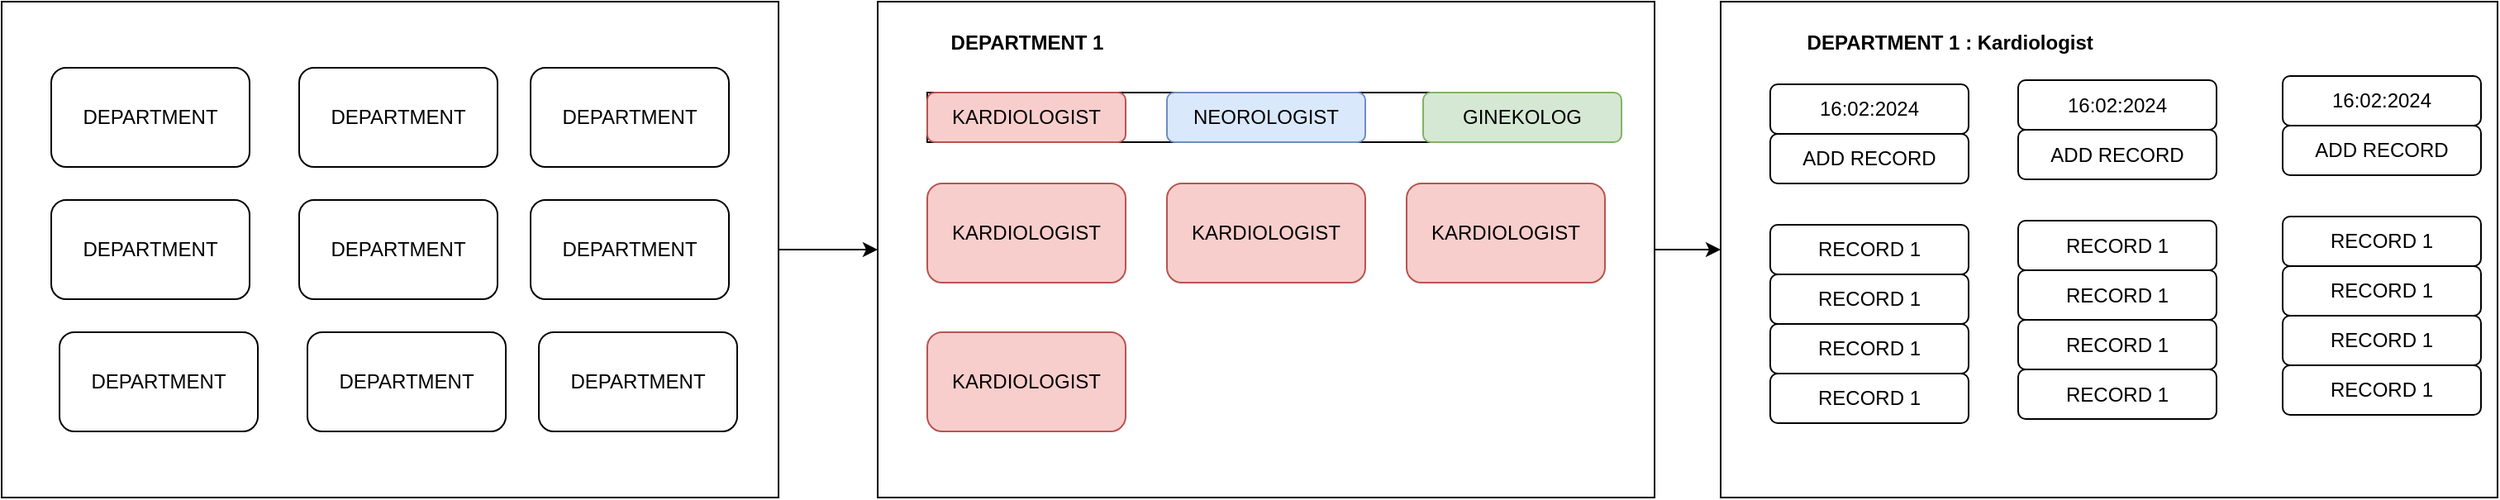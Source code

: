 <mxfile version="22.1.2" type="device">
  <diagram name="Страница — 1" id="JoTP17NS_XffqcO0vcNH">
    <mxGraphModel dx="1613" dy="829" grid="1" gridSize="10" guides="1" tooltips="1" connect="1" arrows="1" fold="1" page="1" pageScale="1" pageWidth="1654" pageHeight="2336" math="0" shadow="0">
      <root>
        <mxCell id="0" />
        <mxCell id="1" parent="0" />
        <mxCell id="hhYmO4kV3IM3PagYo1oB-35" style="edgeStyle=orthogonalEdgeStyle;rounded=0;orthogonalLoop=1;jettySize=auto;html=1;exitX=1;exitY=0.5;exitDx=0;exitDy=0;entryX=0;entryY=0.5;entryDx=0;entryDy=0;" edge="1" parent="1" source="hhYmO4kV3IM3PagYo1oB-1" target="hhYmO4kV3IM3PagYo1oB-16">
          <mxGeometry relative="1" as="geometry" />
        </mxCell>
        <mxCell id="hhYmO4kV3IM3PagYo1oB-1" value="" style="rounded=0;whiteSpace=wrap;html=1;" vertex="1" parent="1">
          <mxGeometry x="100" y="70" width="470" height="300" as="geometry" />
        </mxCell>
        <mxCell id="hhYmO4kV3IM3PagYo1oB-3" value="DEPARTMENT" style="rounded=1;whiteSpace=wrap;html=1;" vertex="1" parent="1">
          <mxGeometry x="130" y="110" width="120" height="60" as="geometry" />
        </mxCell>
        <mxCell id="hhYmO4kV3IM3PagYo1oB-4" value="DEPARTMENT" style="rounded=1;whiteSpace=wrap;html=1;" vertex="1" parent="1">
          <mxGeometry x="280" y="110" width="120" height="60" as="geometry" />
        </mxCell>
        <mxCell id="hhYmO4kV3IM3PagYo1oB-5" value="DEPARTMENT" style="rounded=1;whiteSpace=wrap;html=1;" vertex="1" parent="1">
          <mxGeometry x="420" y="110" width="120" height="60" as="geometry" />
        </mxCell>
        <mxCell id="hhYmO4kV3IM3PagYo1oB-10" value="DEPARTMENT" style="rounded=1;whiteSpace=wrap;html=1;" vertex="1" parent="1">
          <mxGeometry x="130" y="190" width="120" height="60" as="geometry" />
        </mxCell>
        <mxCell id="hhYmO4kV3IM3PagYo1oB-11" value="DEPARTMENT" style="rounded=1;whiteSpace=wrap;html=1;" vertex="1" parent="1">
          <mxGeometry x="280" y="190" width="120" height="60" as="geometry" />
        </mxCell>
        <mxCell id="hhYmO4kV3IM3PagYo1oB-12" value="DEPARTMENT" style="rounded=1;whiteSpace=wrap;html=1;" vertex="1" parent="1">
          <mxGeometry x="420" y="190" width="120" height="60" as="geometry" />
        </mxCell>
        <mxCell id="hhYmO4kV3IM3PagYo1oB-13" value="DEPARTMENT" style="rounded=1;whiteSpace=wrap;html=1;" vertex="1" parent="1">
          <mxGeometry x="135" y="270" width="120" height="60" as="geometry" />
        </mxCell>
        <mxCell id="hhYmO4kV3IM3PagYo1oB-14" value="DEPARTMENT" style="rounded=1;whiteSpace=wrap;html=1;" vertex="1" parent="1">
          <mxGeometry x="285" y="270" width="120" height="60" as="geometry" />
        </mxCell>
        <mxCell id="hhYmO4kV3IM3PagYo1oB-15" value="DEPARTMENT" style="rounded=1;whiteSpace=wrap;html=1;" vertex="1" parent="1">
          <mxGeometry x="425" y="270" width="120" height="60" as="geometry" />
        </mxCell>
        <mxCell id="hhYmO4kV3IM3PagYo1oB-56" style="edgeStyle=orthogonalEdgeStyle;rounded=0;orthogonalLoop=1;jettySize=auto;html=1;exitX=1;exitY=0.5;exitDx=0;exitDy=0;entryX=0;entryY=0.5;entryDx=0;entryDy=0;" edge="1" parent="1" source="hhYmO4kV3IM3PagYo1oB-16" target="hhYmO4kV3IM3PagYo1oB-46">
          <mxGeometry relative="1" as="geometry" />
        </mxCell>
        <mxCell id="hhYmO4kV3IM3PagYo1oB-16" value="" style="rounded=0;whiteSpace=wrap;html=1;" vertex="1" parent="1">
          <mxGeometry x="630" y="70" width="470" height="300" as="geometry" />
        </mxCell>
        <mxCell id="hhYmO4kV3IM3PagYo1oB-20" value="KARDIOLOGIST" style="rounded=1;whiteSpace=wrap;html=1;fillColor=#f8cecc;strokeColor=#b85450;" vertex="1" parent="1">
          <mxGeometry x="660" y="180" width="120" height="60" as="geometry" />
        </mxCell>
        <mxCell id="hhYmO4kV3IM3PagYo1oB-26" value="" style="rounded=0;whiteSpace=wrap;html=1;" vertex="1" parent="1">
          <mxGeometry x="660" y="125" width="410" height="30" as="geometry" />
        </mxCell>
        <mxCell id="hhYmO4kV3IM3PagYo1oB-27" value="KARDIOLOGIST" style="rounded=1;whiteSpace=wrap;html=1;fillColor=#f8cecc;strokeColor=#b85450;" vertex="1" parent="1">
          <mxGeometry x="660" y="125" width="120" height="30" as="geometry" />
        </mxCell>
        <mxCell id="hhYmO4kV3IM3PagYo1oB-28" value="NEOROLOGIST" style="rounded=1;whiteSpace=wrap;html=1;fillColor=#dae8fc;strokeColor=#6c8ebf;" vertex="1" parent="1">
          <mxGeometry x="805" y="125" width="120" height="30" as="geometry" />
        </mxCell>
        <mxCell id="hhYmO4kV3IM3PagYo1oB-29" value="GINEKOLOG" style="rounded=1;whiteSpace=wrap;html=1;fillColor=#d5e8d4;strokeColor=#82b366;" vertex="1" parent="1">
          <mxGeometry x="960" y="125" width="120" height="30" as="geometry" />
        </mxCell>
        <mxCell id="hhYmO4kV3IM3PagYo1oB-30" value="KARDIOLOGIST" style="rounded=1;whiteSpace=wrap;html=1;fillColor=#f8cecc;strokeColor=#b85450;" vertex="1" parent="1">
          <mxGeometry x="805" y="180" width="120" height="60" as="geometry" />
        </mxCell>
        <mxCell id="hhYmO4kV3IM3PagYo1oB-31" value="KARDIOLOGIST" style="rounded=1;whiteSpace=wrap;html=1;fillColor=#f8cecc;strokeColor=#b85450;" vertex="1" parent="1">
          <mxGeometry x="950" y="180" width="120" height="60" as="geometry" />
        </mxCell>
        <mxCell id="hhYmO4kV3IM3PagYo1oB-32" value="KARDIOLOGIST" style="rounded=1;whiteSpace=wrap;html=1;fillColor=#f8cecc;strokeColor=#b85450;" vertex="1" parent="1">
          <mxGeometry x="660" y="270" width="120" height="60" as="geometry" />
        </mxCell>
        <mxCell id="hhYmO4kV3IM3PagYo1oB-34" value="&lt;b&gt;DEPARTMENT 1&lt;/b&gt;" style="text;html=1;align=center;verticalAlign=middle;resizable=0;points=[];autosize=1;strokeColor=none;fillColor=none;" vertex="1" parent="1">
          <mxGeometry x="660" y="80" width="120" height="30" as="geometry" />
        </mxCell>
        <mxCell id="hhYmO4kV3IM3PagYo1oB-46" value="" style="rounded=0;whiteSpace=wrap;html=1;" vertex="1" parent="1">
          <mxGeometry x="1140" y="70" width="470" height="300" as="geometry" />
        </mxCell>
        <mxCell id="hhYmO4kV3IM3PagYo1oB-55" value="&lt;b&gt;DEPARTMENT 1 : Kardiologist&amp;nbsp;&lt;/b&gt;" style="text;html=1;align=center;verticalAlign=middle;resizable=0;points=[];autosize=1;strokeColor=none;fillColor=none;" vertex="1" parent="1">
          <mxGeometry x="1180" y="80" width="200" height="30" as="geometry" />
        </mxCell>
        <mxCell id="hhYmO4kV3IM3PagYo1oB-57" value="16:02:2024" style="rounded=1;whiteSpace=wrap;html=1;" vertex="1" parent="1">
          <mxGeometry x="1170" y="120" width="120" height="30" as="geometry" />
        </mxCell>
        <mxCell id="hhYmO4kV3IM3PagYo1oB-58" value="ADD RECORD" style="rounded=1;whiteSpace=wrap;html=1;" vertex="1" parent="1">
          <mxGeometry x="1170" y="150" width="120" height="30" as="geometry" />
        </mxCell>
        <mxCell id="hhYmO4kV3IM3PagYo1oB-59" value="RECORD 1" style="rounded=1;whiteSpace=wrap;html=1;" vertex="1" parent="1">
          <mxGeometry x="1170" y="205" width="120" height="30" as="geometry" />
        </mxCell>
        <mxCell id="hhYmO4kV3IM3PagYo1oB-60" value="RECORD 1" style="rounded=1;whiteSpace=wrap;html=1;" vertex="1" parent="1">
          <mxGeometry x="1170" y="235" width="120" height="30" as="geometry" />
        </mxCell>
        <mxCell id="hhYmO4kV3IM3PagYo1oB-61" value="RECORD 1" style="rounded=1;whiteSpace=wrap;html=1;" vertex="1" parent="1">
          <mxGeometry x="1170" y="265" width="120" height="30" as="geometry" />
        </mxCell>
        <mxCell id="hhYmO4kV3IM3PagYo1oB-62" value="RECORD 1" style="rounded=1;whiteSpace=wrap;html=1;" vertex="1" parent="1">
          <mxGeometry x="1170" y="295" width="120" height="30" as="geometry" />
        </mxCell>
        <mxCell id="hhYmO4kV3IM3PagYo1oB-63" value="16:02:2024" style="rounded=1;whiteSpace=wrap;html=1;" vertex="1" parent="1">
          <mxGeometry x="1320" y="117.5" width="120" height="30" as="geometry" />
        </mxCell>
        <mxCell id="hhYmO4kV3IM3PagYo1oB-64" value="ADD RECORD" style="rounded=1;whiteSpace=wrap;html=1;" vertex="1" parent="1">
          <mxGeometry x="1320" y="147.5" width="120" height="30" as="geometry" />
        </mxCell>
        <mxCell id="hhYmO4kV3IM3PagYo1oB-65" value="RECORD 1" style="rounded=1;whiteSpace=wrap;html=1;" vertex="1" parent="1">
          <mxGeometry x="1320" y="202.5" width="120" height="30" as="geometry" />
        </mxCell>
        <mxCell id="hhYmO4kV3IM3PagYo1oB-66" value="RECORD 1" style="rounded=1;whiteSpace=wrap;html=1;" vertex="1" parent="1">
          <mxGeometry x="1320" y="232.5" width="120" height="30" as="geometry" />
        </mxCell>
        <mxCell id="hhYmO4kV3IM3PagYo1oB-67" value="RECORD 1" style="rounded=1;whiteSpace=wrap;html=1;" vertex="1" parent="1">
          <mxGeometry x="1320" y="262.5" width="120" height="30" as="geometry" />
        </mxCell>
        <mxCell id="hhYmO4kV3IM3PagYo1oB-68" value="RECORD 1" style="rounded=1;whiteSpace=wrap;html=1;" vertex="1" parent="1">
          <mxGeometry x="1320" y="292.5" width="120" height="30" as="geometry" />
        </mxCell>
        <mxCell id="hhYmO4kV3IM3PagYo1oB-69" value="16:02:2024" style="rounded=1;whiteSpace=wrap;html=1;" vertex="1" parent="1">
          <mxGeometry x="1480" y="115" width="120" height="30" as="geometry" />
        </mxCell>
        <mxCell id="hhYmO4kV3IM3PagYo1oB-70" value="ADD RECORD" style="rounded=1;whiteSpace=wrap;html=1;" vertex="1" parent="1">
          <mxGeometry x="1480" y="145" width="120" height="30" as="geometry" />
        </mxCell>
        <mxCell id="hhYmO4kV3IM3PagYo1oB-71" value="RECORD 1" style="rounded=1;whiteSpace=wrap;html=1;" vertex="1" parent="1">
          <mxGeometry x="1480" y="200" width="120" height="30" as="geometry" />
        </mxCell>
        <mxCell id="hhYmO4kV3IM3PagYo1oB-72" value="RECORD 1" style="rounded=1;whiteSpace=wrap;html=1;" vertex="1" parent="1">
          <mxGeometry x="1480" y="230" width="120" height="30" as="geometry" />
        </mxCell>
        <mxCell id="hhYmO4kV3IM3PagYo1oB-73" value="RECORD 1" style="rounded=1;whiteSpace=wrap;html=1;" vertex="1" parent="1">
          <mxGeometry x="1480" y="260" width="120" height="30" as="geometry" />
        </mxCell>
        <mxCell id="hhYmO4kV3IM3PagYo1oB-74" value="RECORD 1" style="rounded=1;whiteSpace=wrap;html=1;" vertex="1" parent="1">
          <mxGeometry x="1480" y="290" width="120" height="30" as="geometry" />
        </mxCell>
      </root>
    </mxGraphModel>
  </diagram>
</mxfile>
